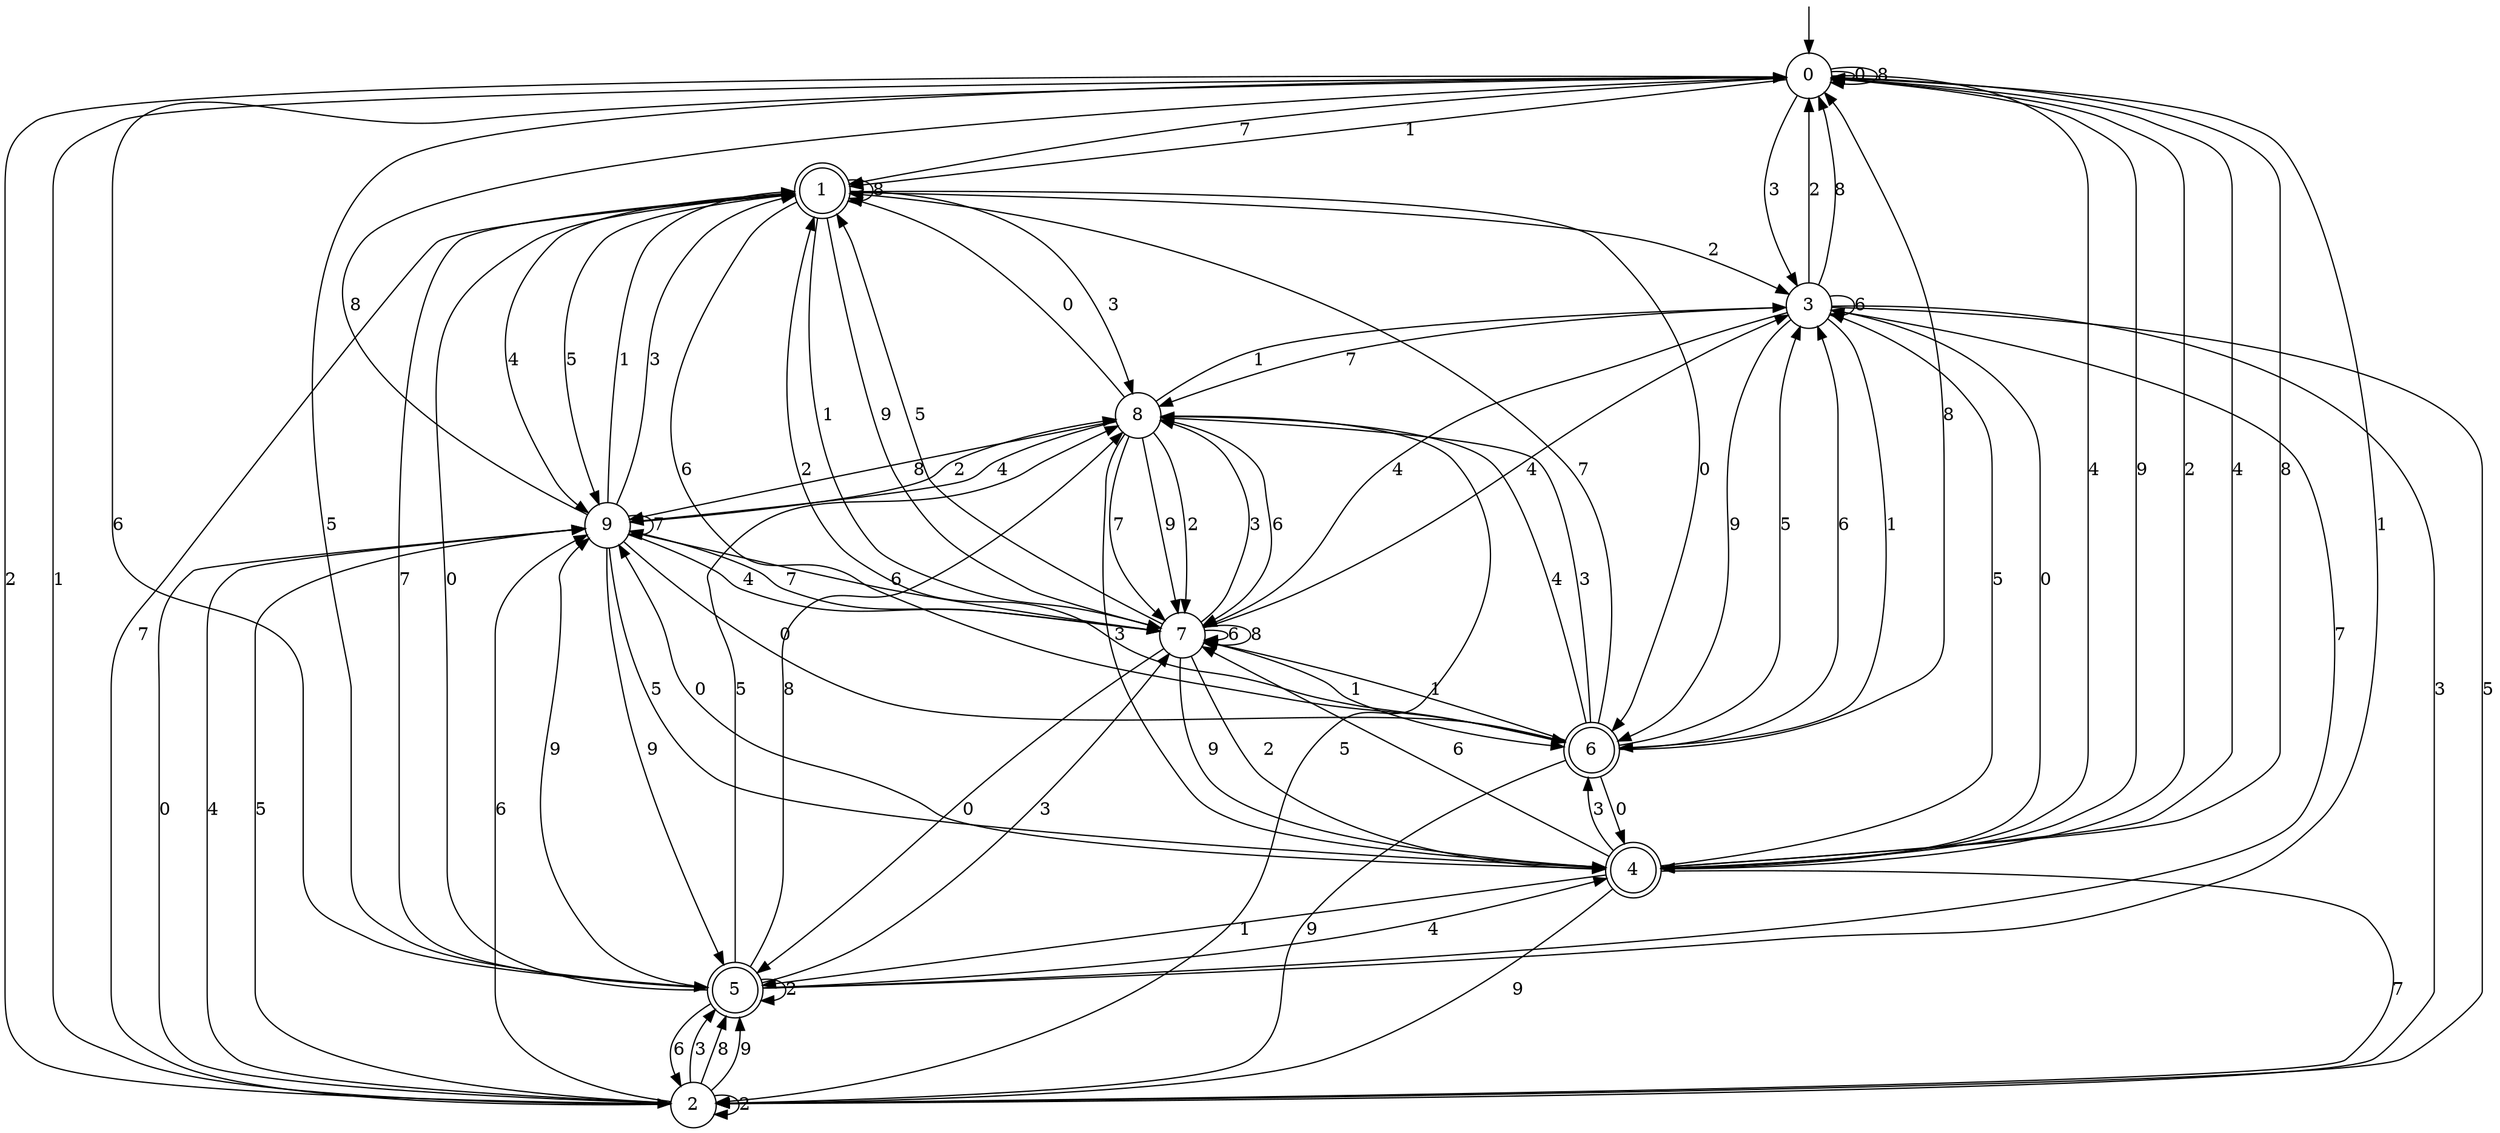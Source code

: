 digraph g {

	s0 [shape="circle" label="0"];
	s1 [shape="doublecircle" label="1"];
	s2 [shape="circle" label="2"];
	s3 [shape="circle" label="3"];
	s4 [shape="doublecircle" label="4"];
	s5 [shape="doublecircle" label="5"];
	s6 [shape="doublecircle" label="6"];
	s7 [shape="circle" label="7"];
	s8 [shape="circle" label="8"];
	s9 [shape="circle" label="9"];
	s0 -> s0 [label="0"];
	s0 -> s1 [label="1"];
	s0 -> s2 [label="2"];
	s0 -> s3 [label="3"];
	s0 -> s4 [label="4"];
	s0 -> s5 [label="5"];
	s0 -> s5 [label="6"];
	s0 -> s1 [label="7"];
	s0 -> s0 [label="8"];
	s0 -> s4 [label="9"];
	s1 -> s6 [label="0"];
	s1 -> s7 [label="1"];
	s1 -> s3 [label="2"];
	s1 -> s8 [label="3"];
	s1 -> s9 [label="4"];
	s1 -> s9 [label="5"];
	s1 -> s6 [label="6"];
	s1 -> s5 [label="7"];
	s1 -> s1 [label="8"];
	s1 -> s7 [label="9"];
	s2 -> s9 [label="0"];
	s2 -> s0 [label="1"];
	s2 -> s2 [label="2"];
	s2 -> s5 [label="3"];
	s2 -> s9 [label="4"];
	s2 -> s9 [label="5"];
	s2 -> s9 [label="6"];
	s2 -> s1 [label="7"];
	s2 -> s5 [label="8"];
	s2 -> s5 [label="9"];
	s3 -> s4 [label="0"];
	s3 -> s6 [label="1"];
	s3 -> s0 [label="2"];
	s3 -> s2 [label="3"];
	s3 -> s7 [label="4"];
	s3 -> s2 [label="5"];
	s3 -> s3 [label="6"];
	s3 -> s8 [label="7"];
	s3 -> s0 [label="8"];
	s3 -> s6 [label="9"];
	s4 -> s9 [label="0"];
	s4 -> s5 [label="1"];
	s4 -> s0 [label="2"];
	s4 -> s6 [label="3"];
	s4 -> s0 [label="4"];
	s4 -> s3 [label="5"];
	s4 -> s7 [label="6"];
	s4 -> s2 [label="7"];
	s4 -> s0 [label="8"];
	s4 -> s2 [label="9"];
	s5 -> s1 [label="0"];
	s5 -> s0 [label="1"];
	s5 -> s5 [label="2"];
	s5 -> s7 [label="3"];
	s5 -> s4 [label="4"];
	s5 -> s8 [label="5"];
	s5 -> s2 [label="6"];
	s5 -> s3 [label="7"];
	s5 -> s8 [label="8"];
	s5 -> s9 [label="9"];
	s6 -> s4 [label="0"];
	s6 -> s7 [label="1"];
	s6 -> s1 [label="2"];
	s6 -> s8 [label="3"];
	s6 -> s8 [label="4"];
	s6 -> s3 [label="5"];
	s6 -> s3 [label="6"];
	s6 -> s1 [label="7"];
	s6 -> s0 [label="8"];
	s6 -> s2 [label="9"];
	s7 -> s5 [label="0"];
	s7 -> s6 [label="1"];
	s7 -> s4 [label="2"];
	s7 -> s8 [label="3"];
	s7 -> s3 [label="4"];
	s7 -> s1 [label="5"];
	s7 -> s7 [label="6"];
	s7 -> s9 [label="7"];
	s7 -> s7 [label="8"];
	s7 -> s4 [label="9"];
	s8 -> s1 [label="0"];
	s8 -> s3 [label="1"];
	s8 -> s7 [label="2"];
	s8 -> s4 [label="3"];
	s8 -> s9 [label="4"];
	s8 -> s2 [label="5"];
	s8 -> s7 [label="6"];
	s8 -> s7 [label="7"];
	s8 -> s9 [label="8"];
	s8 -> s7 [label="9"];
	s9 -> s6 [label="0"];
	s9 -> s1 [label="1"];
	s9 -> s8 [label="2"];
	s9 -> s1 [label="3"];
	s9 -> s7 [label="4"];
	s9 -> s4 [label="5"];
	s9 -> s7 [label="6"];
	s9 -> s9 [label="7"];
	s9 -> s0 [label="8"];
	s9 -> s5 [label="9"];

__start0 [label="" shape="none" width="0" height="0"];
__start0 -> s0;

}
